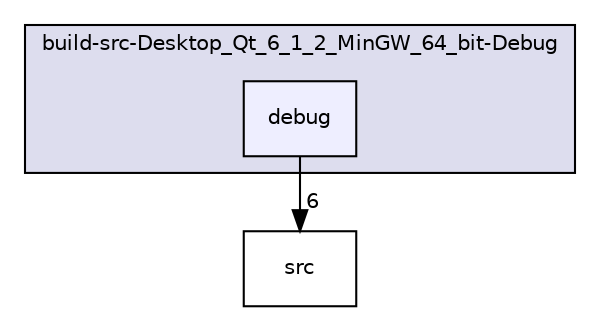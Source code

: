 digraph "qt6/build-src-Desktop_Qt_6_1_2_MinGW_64_bit-Debug/debug" {
  compound=true
  node [ fontsize="10", fontname="Helvetica"];
  edge [ labelfontsize="10", labelfontname="Helvetica"];
  subgraph clusterdir_1c2ef2a07362481e27a35617ad2ce111 {
    graph [ bgcolor="#ddddee", pencolor="black", label="build-src-Desktop_Qt_6_1_2_MinGW_64_bit-Debug" fontname="Helvetica", fontsize="10", URL="dir_1c2ef2a07362481e27a35617ad2ce111.html"]
  dir_016ab6a8b85c10b3b2d14aa96b31b3bf [shape=box, label="debug", style="filled", fillcolor="#eeeeff", pencolor="black", URL="dir_016ab6a8b85c10b3b2d14aa96b31b3bf.html"];
  }
  dir_e878fadbae21eab83033b307cad8f6df [shape=box label="src" URL="dir_e878fadbae21eab83033b307cad8f6df.html"];
  dir_016ab6a8b85c10b3b2d14aa96b31b3bf->dir_e878fadbae21eab83033b307cad8f6df [headlabel="6", labeldistance=1.5 headhref="dir_000003_000007.html"];
}

